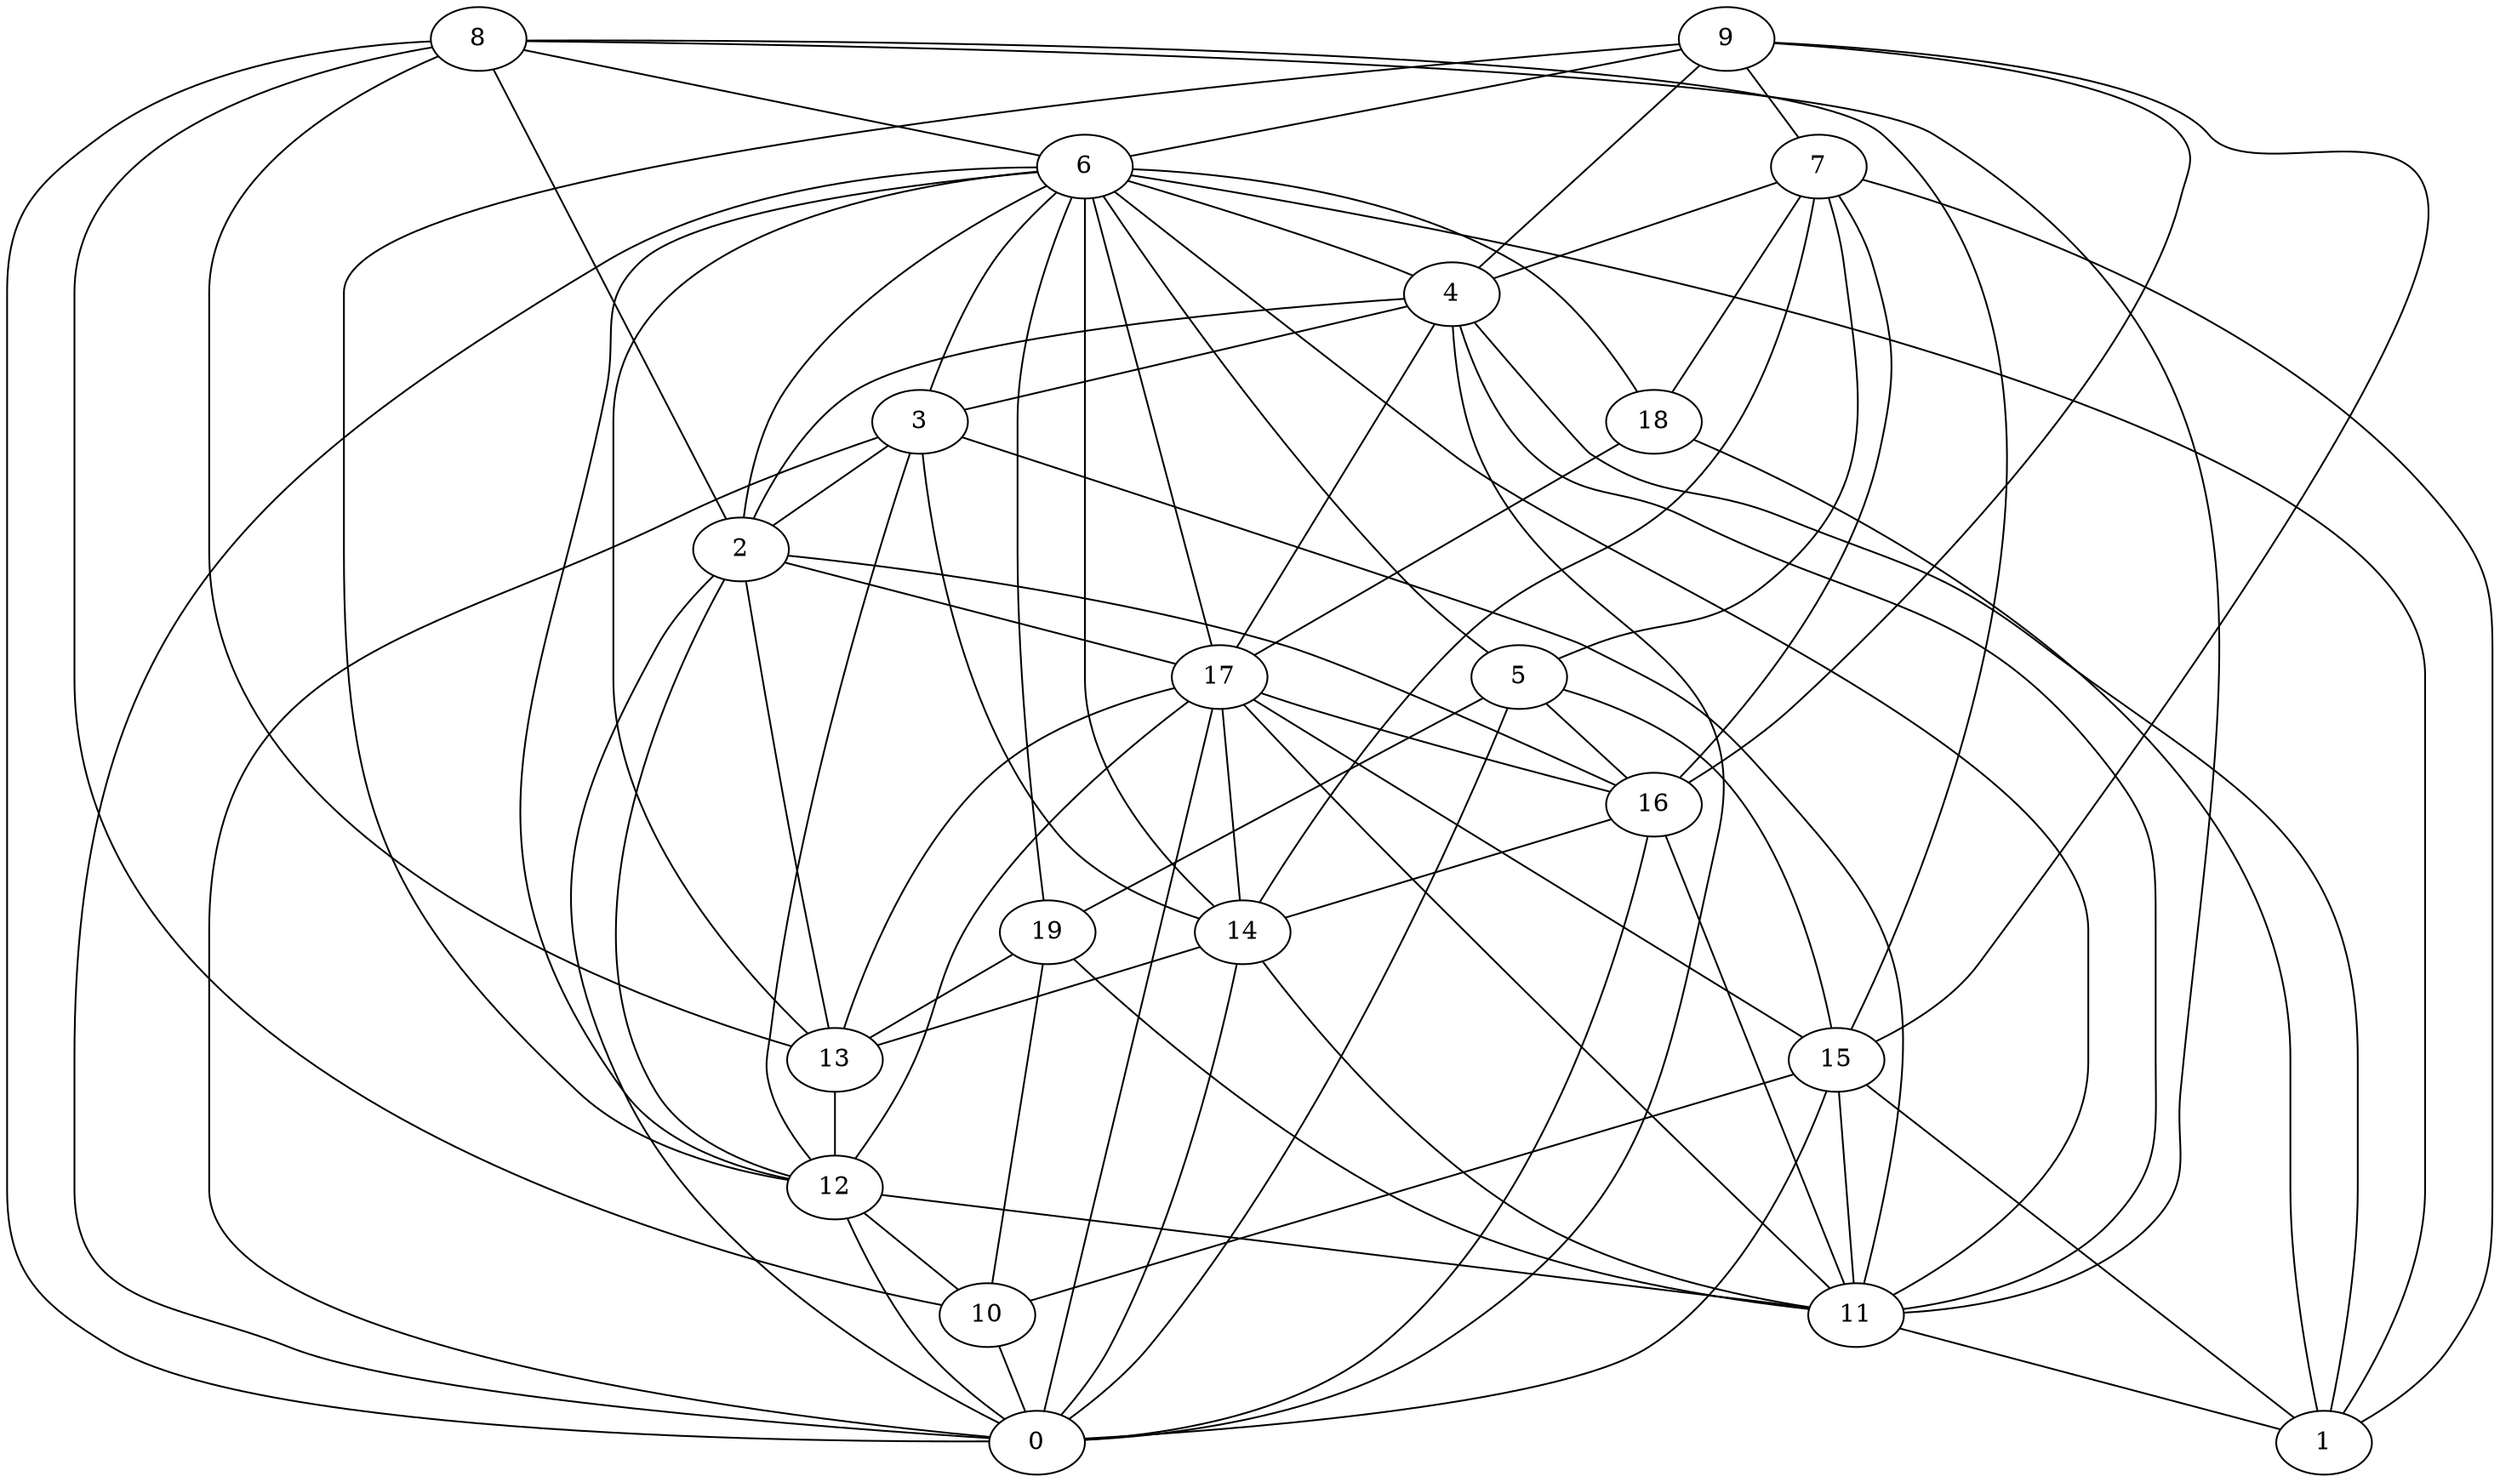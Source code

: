 digraph GG_graph {

subgraph G_graph {
edge [color = black]
"2" -> "12" [dir = none]
"2" -> "0" [dir = none]
"2" -> "13" [dir = none]
"14" -> "13" [dir = none]
"14" -> "0" [dir = none]
"12" -> "10" [dir = none]
"12" -> "0" [dir = none]
"12" -> "11" [dir = none]
"5" -> "0" [dir = none]
"5" -> "16" [dir = none]
"3" -> "11" [dir = none]
"3" -> "0" [dir = none]
"16" -> "0" [dir = none]
"16" -> "14" [dir = none]
"8" -> "13" [dir = none]
"8" -> "10" [dir = none]
"8" -> "15" [dir = none]
"8" -> "11" [dir = none]
"8" -> "6" [dir = none]
"10" -> "0" [dir = none]
"15" -> "10" [dir = none]
"15" -> "1" [dir = none]
"13" -> "12" [dir = none]
"4" -> "0" [dir = none]
"4" -> "2" [dir = none]
"4" -> "11" [dir = none]
"4" -> "1" [dir = none]
"4" -> "3" [dir = none]
"7" -> "4" [dir = none]
"7" -> "18" [dir = none]
"7" -> "14" [dir = none]
"17" -> "0" [dir = none]
"17" -> "12" [dir = none]
"17" -> "14" [dir = none]
"17" -> "16" [dir = none]
"17" -> "11" [dir = none]
"9" -> "15" [dir = none]
"9" -> "6" [dir = none]
"9" -> "7" [dir = none]
"9" -> "4" [dir = none]
"9" -> "16" [dir = none]
"6" -> "14" [dir = none]
"6" -> "19" [dir = none]
"6" -> "0" [dir = none]
"6" -> "11" [dir = none]
"6" -> "17" [dir = none]
"6" -> "3" [dir = none]
"6" -> "5" [dir = none]
"6" -> "18" [dir = none]
"6" -> "4" [dir = none]
"6" -> "13" [dir = none]
"19" -> "11" [dir = none]
"19" -> "13" [dir = none]
"19" -> "10" [dir = none]
"18" -> "17" [dir = none]
"18" -> "1" [dir = none]
"11" -> "1" [dir = none]
"5" -> "19" [dir = none]
"2" -> "17" [dir = none]
"3" -> "12" [dir = none]
"4" -> "17" [dir = none]
"17" -> "13" [dir = none]
"6" -> "2" [dir = none]
"6" -> "12" [dir = none]
"8" -> "0" [dir = none]
"3" -> "14" [dir = none]
"17" -> "15" [dir = none]
"15" -> "0" [dir = none]
"15" -> "11" [dir = none]
"8" -> "2" [dir = none]
"14" -> "11" [dir = none]
"3" -> "2" [dir = none]
"16" -> "11" [dir = none]
"7" -> "5" [dir = none]
"9" -> "12" [dir = none]
"2" -> "16" [dir = none]
"5" -> "15" [dir = none]
"6" -> "1" [dir = none]
"7" -> "1" [dir = none]
"7" -> "16" [dir = none]
}

}
